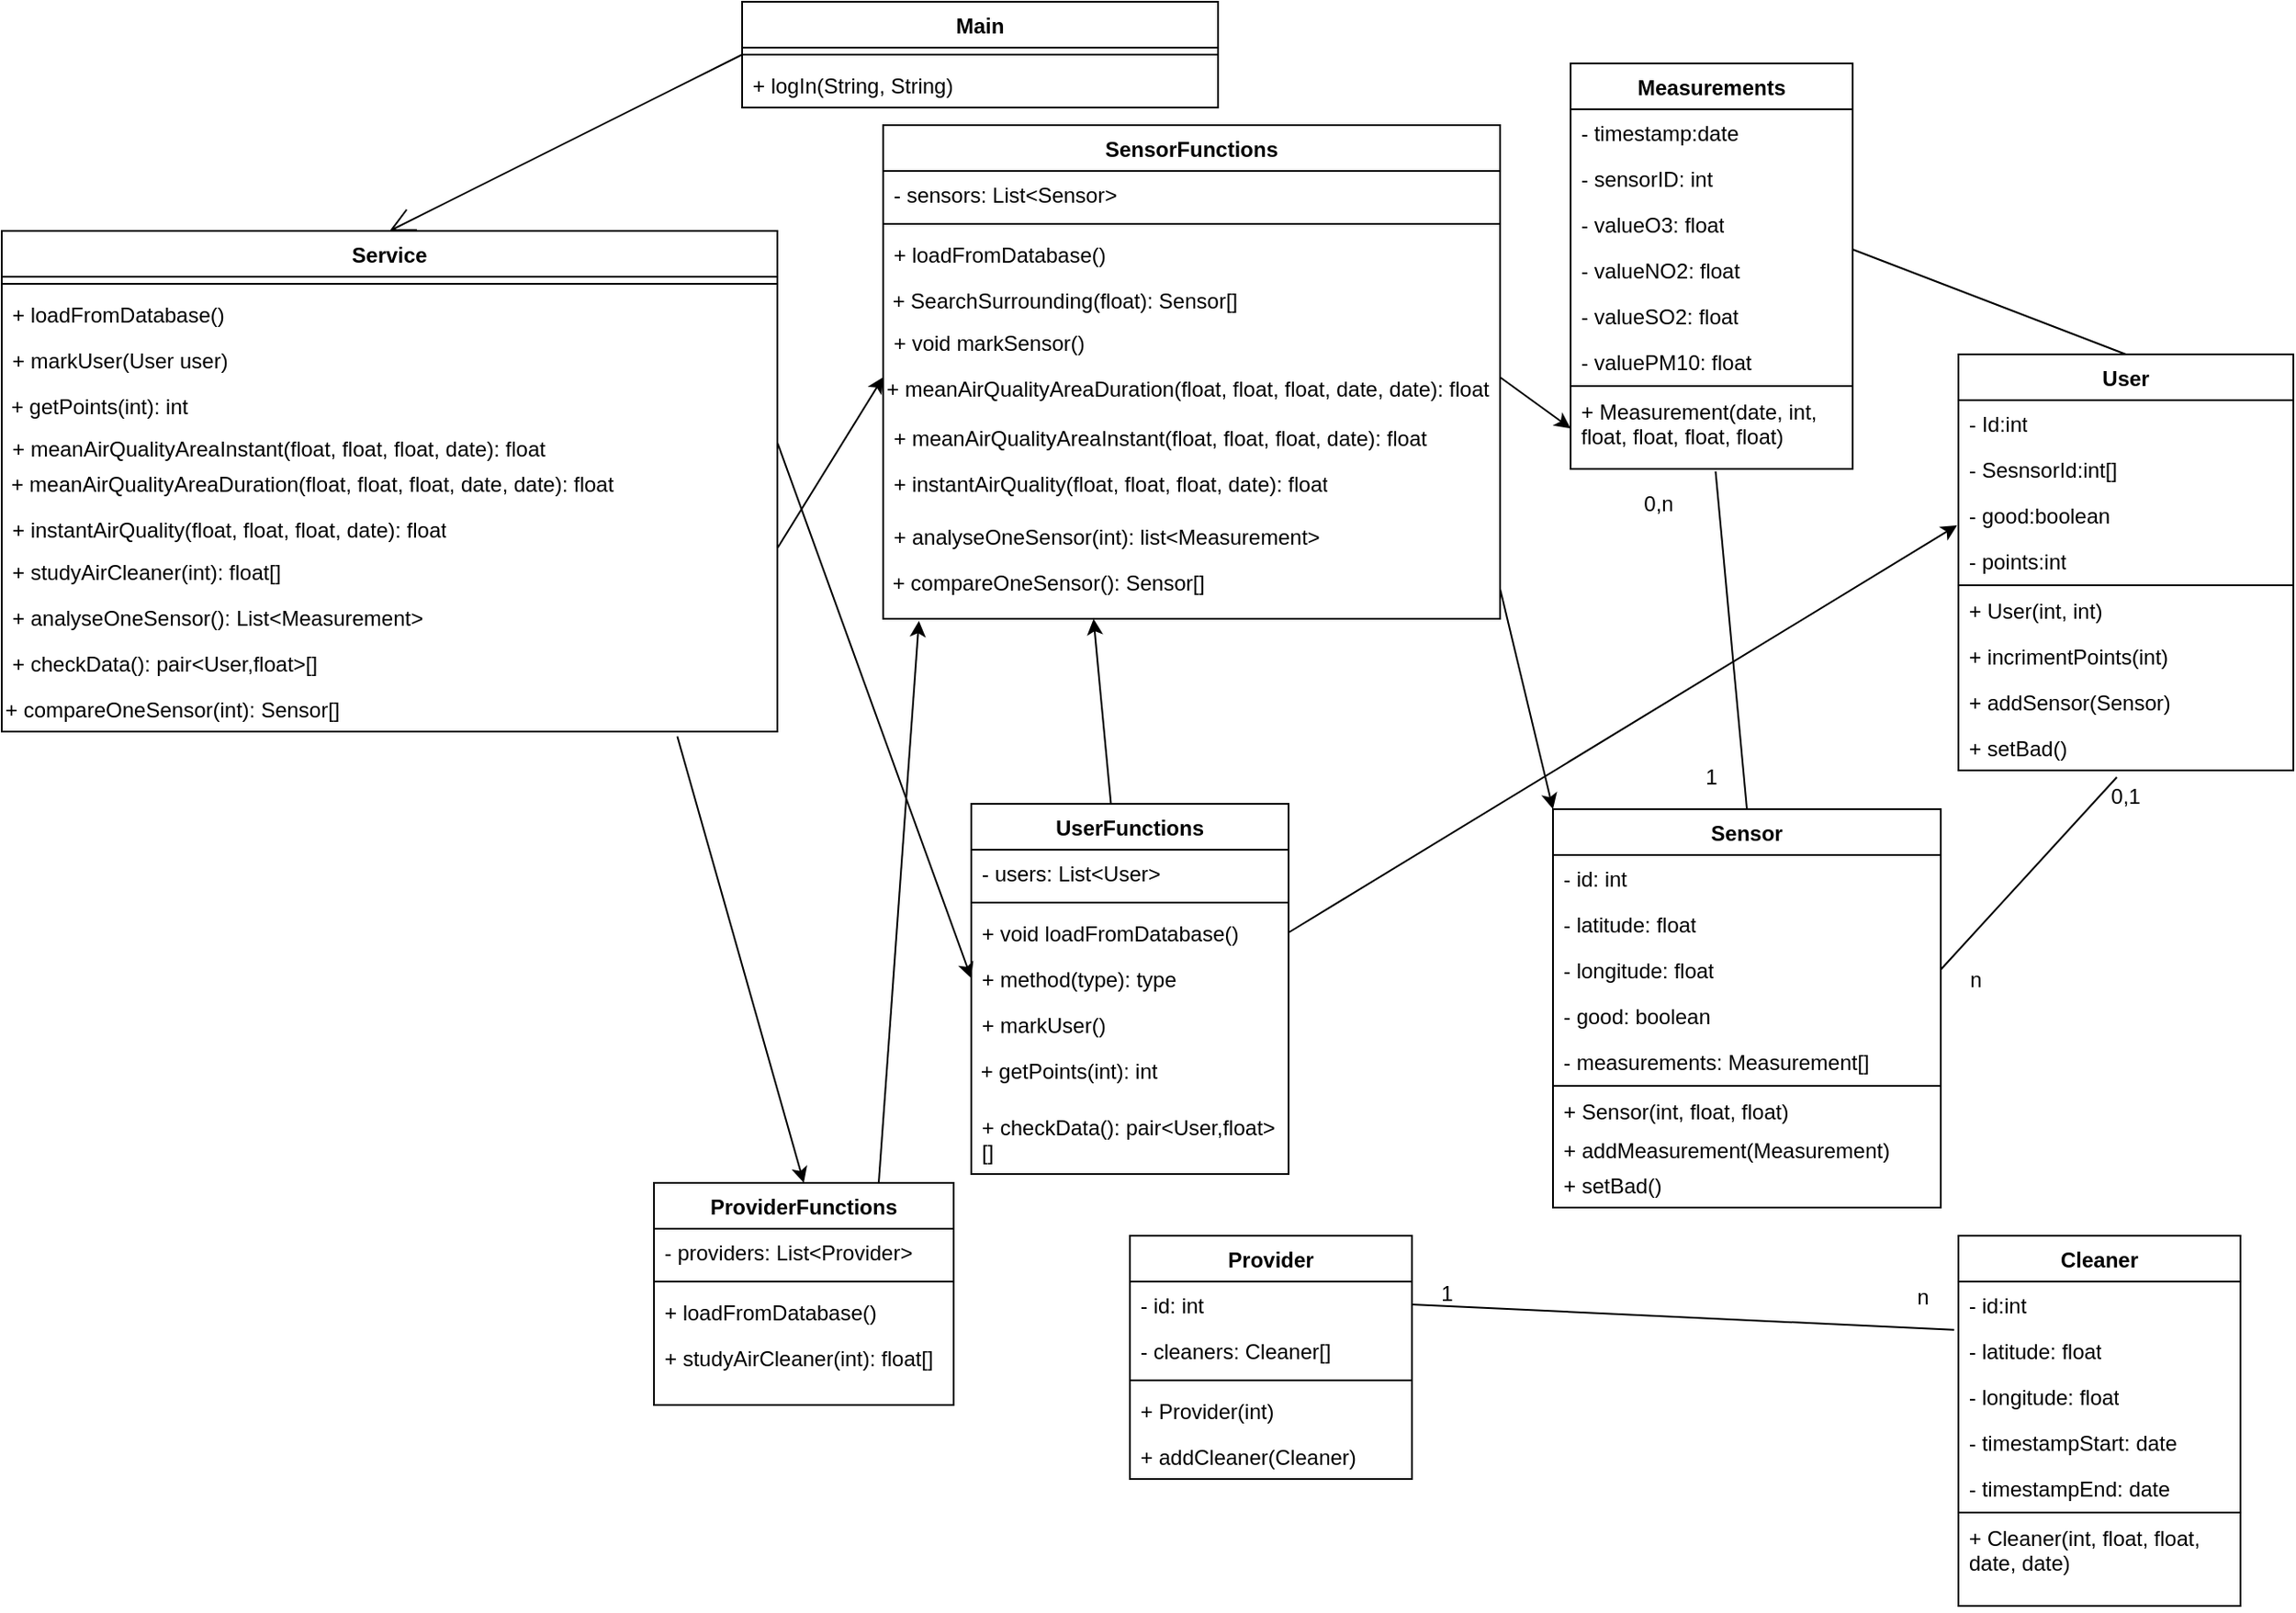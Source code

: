 <mxfile version="21.2.7" type="device">
  <diagram name="Page-1" id="fAPZaypw8L_g3WqXORPi">
    <mxGraphModel dx="2062" dy="636" grid="1" gridSize="10" guides="1" tooltips="1" connect="1" arrows="1" fold="1" page="1" pageScale="1" pageWidth="827" pageHeight="1169" math="0" shadow="0">
      <root>
        <mxCell id="0" />
        <mxCell id="1" parent="0" />
        <mxCell id="LsRqczpOVmUBsD9hHsLJ-1" value="Main" style="swimlane;fontStyle=1;align=center;verticalAlign=top;childLayout=stackLayout;horizontal=1;startSize=26;horizontalStack=0;resizeParent=1;resizeParentMax=0;resizeLast=0;collapsible=1;marginBottom=0;whiteSpace=wrap;html=1;" parent="1" vertex="1">
          <mxGeometry x="80" y="30" width="270" height="60" as="geometry" />
        </mxCell>
        <mxCell id="LsRqczpOVmUBsD9hHsLJ-3" value="" style="line;strokeWidth=1;fillColor=none;align=left;verticalAlign=middle;spacingTop=-1;spacingLeft=3;spacingRight=3;rotatable=0;labelPosition=right;points=[];portConstraint=eastwest;strokeColor=inherit;" parent="LsRqczpOVmUBsD9hHsLJ-1" vertex="1">
          <mxGeometry y="26" width="270" height="8" as="geometry" />
        </mxCell>
        <mxCell id="LsRqczpOVmUBsD9hHsLJ-67" value="+ logIn(String, String)" style="text;strokeColor=none;fillColor=none;align=left;verticalAlign=top;spacingLeft=4;spacingRight=4;overflow=hidden;rotatable=0;points=[[0,0.5],[1,0.5]];portConstraint=eastwest;whiteSpace=wrap;html=1;" parent="LsRqczpOVmUBsD9hHsLJ-1" vertex="1">
          <mxGeometry y="34" width="270" height="26" as="geometry" />
        </mxCell>
        <mxCell id="LsRqczpOVmUBsD9hHsLJ-5" value="Service" style="swimlane;fontStyle=1;align=center;verticalAlign=top;childLayout=stackLayout;horizontal=1;startSize=26;horizontalStack=0;resizeParent=1;resizeParentMax=0;resizeLast=0;collapsible=1;marginBottom=0;whiteSpace=wrap;html=1;" parent="1" vertex="1">
          <mxGeometry x="-340" y="160" width="440" height="284" as="geometry">
            <mxRectangle x="-110" y="160" width="80" height="30" as="alternateBounds" />
          </mxGeometry>
        </mxCell>
        <mxCell id="LsRqczpOVmUBsD9hHsLJ-7" value="" style="line;strokeWidth=1;fillColor=none;align=left;verticalAlign=middle;spacingTop=-1;spacingLeft=3;spacingRight=3;rotatable=0;labelPosition=right;points=[];portConstraint=eastwest;strokeColor=inherit;" parent="LsRqczpOVmUBsD9hHsLJ-5" vertex="1">
          <mxGeometry y="26" width="440" height="8" as="geometry" />
        </mxCell>
        <mxCell id="LsRqczpOVmUBsD9hHsLJ-55" value="&lt;div&gt;+ loadFromDatabase()&lt;/div&gt;&lt;div&gt;&lt;br&gt;&lt;/div&gt;" style="text;strokeColor=none;fillColor=none;align=left;verticalAlign=top;spacingLeft=4;spacingRight=4;overflow=hidden;rotatable=0;points=[[0,0.5],[1,0.5]];portConstraint=eastwest;whiteSpace=wrap;html=1;" parent="LsRqczpOVmUBsD9hHsLJ-5" vertex="1">
          <mxGeometry y="34" width="440" height="26" as="geometry" />
        </mxCell>
        <mxCell id="LsRqczpOVmUBsD9hHsLJ-8" value="&lt;div&gt;+ markUser(User user)&lt;/div&gt;&lt;div&gt;&lt;br&gt;&lt;/div&gt;" style="text;strokeColor=none;fillColor=none;align=left;verticalAlign=top;spacingLeft=4;spacingRight=4;overflow=hidden;rotatable=0;points=[[0,0.5],[1,0.5]];portConstraint=eastwest;whiteSpace=wrap;html=1;" parent="LsRqczpOVmUBsD9hHsLJ-5" vertex="1">
          <mxGeometry y="60" width="440" height="26" as="geometry" />
        </mxCell>
        <mxCell id="LsRqczpOVmUBsD9hHsLJ-69" value="&amp;nbsp;+ getPoints(int): int" style="text;whiteSpace=wrap;html=1;" parent="LsRqczpOVmUBsD9hHsLJ-5" vertex="1">
          <mxGeometry y="86" width="440" height="24" as="geometry" />
        </mxCell>
        <mxCell id="LsRqczpOVmUBsD9hHsLJ-81" value="+ meanAirQualityAreaInstant(float, float, float, date): float" style="text;strokeColor=none;fillColor=none;align=left;verticalAlign=top;spacingLeft=4;spacingRight=4;overflow=hidden;rotatable=0;points=[[0,0.5],[1,0.5]];portConstraint=eastwest;whiteSpace=wrap;html=1;" parent="LsRqczpOVmUBsD9hHsLJ-5" vertex="1">
          <mxGeometry y="110" width="440" height="20" as="geometry" />
        </mxCell>
        <mxCell id="LsRqczpOVmUBsD9hHsLJ-82" value="&amp;nbsp;+ meanAirQualityAreaDuration(float, float, float, date, date): float&amp;nbsp;" style="text;whiteSpace=wrap;html=1;" parent="LsRqczpOVmUBsD9hHsLJ-5" vertex="1">
          <mxGeometry y="130" width="440" height="26" as="geometry" />
        </mxCell>
        <mxCell id="LsRqczpOVmUBsD9hHsLJ-84" value="+ instantAirQuality(float, float, float, date): float" style="text;strokeColor=none;fillColor=none;align=left;verticalAlign=top;spacingLeft=4;spacingRight=4;overflow=hidden;rotatable=0;points=[[0,0.5],[1,0.5]];portConstraint=eastwest;whiteSpace=wrap;html=1;" parent="LsRqczpOVmUBsD9hHsLJ-5" vertex="1">
          <mxGeometry y="156" width="440" height="24" as="geometry" />
        </mxCell>
        <mxCell id="LsRqczpOVmUBsD9hHsLJ-66" value="+ studyAirCleaner(int): float[]" style="text;strokeColor=none;fillColor=none;align=left;verticalAlign=top;spacingLeft=4;spacingRight=4;overflow=hidden;rotatable=0;points=[[0,0.5],[1,0.5]];portConstraint=eastwest;whiteSpace=wrap;html=1;" parent="LsRqczpOVmUBsD9hHsLJ-5" vertex="1">
          <mxGeometry y="180" width="440" height="26" as="geometry" />
        </mxCell>
        <mxCell id="LsRqczpOVmUBsD9hHsLJ-85" value="+ analyseOneSensor(): List&amp;lt;Measurement&amp;gt;" style="text;strokeColor=none;fillColor=none;align=left;verticalAlign=top;spacingLeft=4;spacingRight=4;overflow=hidden;rotatable=0;points=[[0,0.5],[1,0.5]];portConstraint=eastwest;whiteSpace=wrap;html=1;" parent="LsRqczpOVmUBsD9hHsLJ-5" vertex="1">
          <mxGeometry y="206" width="440" height="26" as="geometry" />
        </mxCell>
        <mxCell id="LsRqczpOVmUBsD9hHsLJ-63" value="+ checkData(): pair&amp;lt;User,float&amp;gt;[]" style="text;strokeColor=none;fillColor=none;align=left;verticalAlign=top;spacingLeft=4;spacingRight=4;overflow=hidden;rotatable=0;points=[[0,0.5],[1,0.5]];portConstraint=eastwest;whiteSpace=wrap;html=1;" parent="LsRqczpOVmUBsD9hHsLJ-5" vertex="1">
          <mxGeometry y="232" width="440" height="26" as="geometry" />
        </mxCell>
        <mxCell id="LsRqczpOVmUBsD9hHsLJ-70" value="+ compareOneSensor(int): Sensor[]" style="text;whiteSpace=wrap;html=1;" parent="LsRqczpOVmUBsD9hHsLJ-5" vertex="1">
          <mxGeometry y="258" width="440" height="26" as="geometry" />
        </mxCell>
        <mxCell id="LsRqczpOVmUBsD9hHsLJ-13" value="Measurements" style="swimlane;fontStyle=1;align=center;verticalAlign=top;childLayout=stackLayout;horizontal=1;startSize=26;horizontalStack=0;resizeParent=1;resizeParentMax=0;resizeLast=0;collapsible=1;marginBottom=0;whiteSpace=wrap;html=1;" parent="1" vertex="1">
          <mxGeometry x="550" y="65" width="160" height="230" as="geometry" />
        </mxCell>
        <mxCell id="LsRqczpOVmUBsD9hHsLJ-14" value="&lt;div&gt;- timestamp:date&lt;/div&gt;" style="text;strokeColor=none;fillColor=none;align=left;verticalAlign=top;spacingLeft=4;spacingRight=4;overflow=hidden;rotatable=0;points=[[0,0.5],[1,0.5]];portConstraint=eastwest;whiteSpace=wrap;html=1;" parent="LsRqczpOVmUBsD9hHsLJ-13" vertex="1">
          <mxGeometry y="26" width="160" height="26" as="geometry" />
        </mxCell>
        <mxCell id="LsRqczpOVmUBsD9hHsLJ-17" value="&lt;div&gt;- sensorID: int&lt;/div&gt;" style="text;strokeColor=none;fillColor=none;align=left;verticalAlign=top;spacingLeft=4;spacingRight=4;overflow=hidden;rotatable=0;points=[[0,0.5],[1,0.5]];portConstraint=eastwest;whiteSpace=wrap;html=1;" parent="LsRqczpOVmUBsD9hHsLJ-13" vertex="1">
          <mxGeometry y="52" width="160" height="26" as="geometry" />
        </mxCell>
        <mxCell id="LsRqczpOVmUBsD9hHsLJ-27" value="&lt;div&gt;- valueO3: float&lt;/div&gt;" style="text;strokeColor=none;fillColor=none;align=left;verticalAlign=top;spacingLeft=4;spacingRight=4;overflow=hidden;rotatable=0;points=[[0,0.5],[1,0.5]];portConstraint=eastwest;whiteSpace=wrap;html=1;" parent="LsRqczpOVmUBsD9hHsLJ-13" vertex="1">
          <mxGeometry y="78" width="160" height="26" as="geometry" />
        </mxCell>
        <mxCell id="LsRqczpOVmUBsD9hHsLJ-29" value="&lt;div&gt;- valueNO2: float&lt;/div&gt;" style="text;strokeColor=none;fillColor=none;align=left;verticalAlign=top;spacingLeft=4;spacingRight=4;overflow=hidden;rotatable=0;points=[[0,0.5],[1,0.5]];portConstraint=eastwest;whiteSpace=wrap;html=1;" parent="LsRqczpOVmUBsD9hHsLJ-13" vertex="1">
          <mxGeometry y="104" width="160" height="26" as="geometry" />
        </mxCell>
        <mxCell id="LsRqczpOVmUBsD9hHsLJ-30" value="&lt;div&gt;- valueSO2: float&lt;/div&gt;" style="text;strokeColor=none;fillColor=none;align=left;verticalAlign=top;spacingLeft=4;spacingRight=4;overflow=hidden;rotatable=0;points=[[0,0.5],[1,0.5]];portConstraint=eastwest;whiteSpace=wrap;html=1;" parent="LsRqczpOVmUBsD9hHsLJ-13" vertex="1">
          <mxGeometry y="130" width="160" height="26" as="geometry" />
        </mxCell>
        <mxCell id="LsRqczpOVmUBsD9hHsLJ-32" value="&lt;div&gt;- valuePM10: float&lt;/div&gt;" style="text;strokeColor=none;fillColor=none;align=left;verticalAlign=top;spacingLeft=4;spacingRight=4;overflow=hidden;rotatable=0;points=[[0,0.5],[1,0.5]];portConstraint=eastwest;whiteSpace=wrap;html=1;" parent="LsRqczpOVmUBsD9hHsLJ-13" vertex="1">
          <mxGeometry y="156" width="160" height="26" as="geometry" />
        </mxCell>
        <mxCell id="LsRqczpOVmUBsD9hHsLJ-15" value="" style="line;strokeWidth=1;fillColor=none;align=left;verticalAlign=middle;spacingTop=-1;spacingLeft=3;spacingRight=3;rotatable=0;labelPosition=right;points=[];portConstraint=eastwest;strokeColor=inherit;" parent="LsRqczpOVmUBsD9hHsLJ-13" vertex="1">
          <mxGeometry y="182" width="160" height="2" as="geometry" />
        </mxCell>
        <mxCell id="LsRqczpOVmUBsD9hHsLJ-18" value="+ Measurement(date, int, float, float, float, float)" style="text;strokeColor=none;fillColor=none;align=left;verticalAlign=top;spacingLeft=4;spacingRight=4;overflow=hidden;rotatable=0;points=[[0,0.5],[1,0.5]];portConstraint=eastwest;whiteSpace=wrap;html=1;" parent="LsRqczpOVmUBsD9hHsLJ-13" vertex="1">
          <mxGeometry y="184" width="160" height="46" as="geometry" />
        </mxCell>
        <mxCell id="LsRqczpOVmUBsD9hHsLJ-21" value="Sensor" style="swimlane;fontStyle=1;align=center;verticalAlign=top;childLayout=stackLayout;horizontal=1;startSize=26;horizontalStack=0;resizeParent=1;resizeParentMax=0;resizeLast=0;collapsible=1;marginBottom=0;whiteSpace=wrap;html=1;" parent="1" vertex="1">
          <mxGeometry x="540" y="488" width="220" height="226" as="geometry" />
        </mxCell>
        <mxCell id="LsRqczpOVmUBsD9hHsLJ-22" value="&lt;div&gt;- id: int&lt;/div&gt;" style="text;strokeColor=none;fillColor=none;align=left;verticalAlign=top;spacingLeft=4;spacingRight=4;overflow=hidden;rotatable=0;points=[[0,0.5],[1,0.5]];portConstraint=eastwest;whiteSpace=wrap;html=1;" parent="LsRqczpOVmUBsD9hHsLJ-21" vertex="1">
          <mxGeometry y="26" width="220" height="26" as="geometry" />
        </mxCell>
        <mxCell id="LsRqczpOVmUBsD9hHsLJ-23" value="&lt;div&gt;- latitude: float&lt;/div&gt;" style="text;strokeColor=none;fillColor=none;align=left;verticalAlign=top;spacingLeft=4;spacingRight=4;overflow=hidden;rotatable=0;points=[[0,0.5],[1,0.5]];portConstraint=eastwest;whiteSpace=wrap;html=1;" parent="LsRqczpOVmUBsD9hHsLJ-21" vertex="1">
          <mxGeometry y="52" width="220" height="26" as="geometry" />
        </mxCell>
        <mxCell id="LsRqczpOVmUBsD9hHsLJ-24" value="&lt;div&gt;- longitude: float&lt;/div&gt;" style="text;strokeColor=none;fillColor=none;align=left;verticalAlign=top;spacingLeft=4;spacingRight=4;overflow=hidden;rotatable=0;points=[[0,0.5],[1,0.5]];portConstraint=eastwest;whiteSpace=wrap;html=1;" parent="LsRqczpOVmUBsD9hHsLJ-21" vertex="1">
          <mxGeometry y="78" width="220" height="26" as="geometry" />
        </mxCell>
        <mxCell id="LsRqczpOVmUBsD9hHsLJ-59" value="- good: boolean" style="text;strokeColor=none;fillColor=none;align=left;verticalAlign=top;spacingLeft=4;spacingRight=4;overflow=hidden;rotatable=0;points=[[0,0.5],[1,0.5]];portConstraint=eastwest;whiteSpace=wrap;html=1;" parent="LsRqczpOVmUBsD9hHsLJ-21" vertex="1">
          <mxGeometry y="104" width="220" height="26" as="geometry" />
        </mxCell>
        <mxCell id="LsRqczpOVmUBsD9hHsLJ-108" value="&lt;div&gt;- measurements: Measurement[]&lt;br&gt;&lt;/div&gt;" style="text;strokeColor=none;fillColor=none;align=left;verticalAlign=top;spacingLeft=4;spacingRight=4;overflow=hidden;rotatable=0;points=[[0,0.5],[1,0.5]];portConstraint=eastwest;whiteSpace=wrap;html=1;" parent="LsRqczpOVmUBsD9hHsLJ-21" vertex="1">
          <mxGeometry y="130" width="220" height="26" as="geometry" />
        </mxCell>
        <mxCell id="LsRqczpOVmUBsD9hHsLJ-25" value="" style="line;strokeWidth=1;fillColor=none;align=left;verticalAlign=middle;spacingTop=-1;spacingLeft=3;spacingRight=3;rotatable=0;labelPosition=right;points=[];portConstraint=eastwest;strokeColor=inherit;" parent="LsRqczpOVmUBsD9hHsLJ-21" vertex="1">
          <mxGeometry y="156" width="220" height="2" as="geometry" />
        </mxCell>
        <mxCell id="LsRqczpOVmUBsD9hHsLJ-80" value="+ Sensor(int, float, float)" style="text;strokeColor=none;fillColor=none;align=left;verticalAlign=top;spacingLeft=4;spacingRight=4;overflow=hidden;rotatable=0;points=[[0,0.5],[1,0.5]];portConstraint=eastwest;whiteSpace=wrap;html=1;" parent="LsRqczpOVmUBsD9hHsLJ-21" vertex="1">
          <mxGeometry y="158" width="220" height="22" as="geometry" />
        </mxCell>
        <mxCell id="l_3ByBFCw-EJSropsq6U-11" value="+ addMeasurement(Measurement)" style="text;strokeColor=none;fillColor=none;align=left;verticalAlign=top;spacingLeft=4;spacingRight=4;overflow=hidden;rotatable=0;points=[[0,0.5],[1,0.5]];portConstraint=eastwest;whiteSpace=wrap;html=1;" vertex="1" parent="LsRqczpOVmUBsD9hHsLJ-21">
          <mxGeometry y="180" width="220" height="20" as="geometry" />
        </mxCell>
        <mxCell id="l_3ByBFCw-EJSropsq6U-9" value="+ setBad()" style="text;strokeColor=none;fillColor=none;align=left;verticalAlign=top;spacingLeft=4;spacingRight=4;overflow=hidden;rotatable=0;points=[[0,0.5],[1,0.5]];portConstraint=eastwest;whiteSpace=wrap;html=1;" vertex="1" parent="LsRqczpOVmUBsD9hHsLJ-21">
          <mxGeometry y="200" width="220" height="26" as="geometry" />
        </mxCell>
        <mxCell id="LsRqczpOVmUBsD9hHsLJ-39" value="User" style="swimlane;fontStyle=1;align=center;verticalAlign=top;childLayout=stackLayout;horizontal=1;startSize=26;horizontalStack=0;resizeParent=1;resizeParentMax=0;resizeLast=0;collapsible=1;marginBottom=0;whiteSpace=wrap;html=1;" parent="1" vertex="1">
          <mxGeometry x="770" y="230" width="190" height="236" as="geometry" />
        </mxCell>
        <mxCell id="LsRqczpOVmUBsD9hHsLJ-40" value="&lt;div&gt;- Id:int&lt;/div&gt;" style="text;strokeColor=none;fillColor=none;align=left;verticalAlign=top;spacingLeft=4;spacingRight=4;overflow=hidden;rotatable=0;points=[[0,0.5],[1,0.5]];portConstraint=eastwest;whiteSpace=wrap;html=1;" parent="LsRqczpOVmUBsD9hHsLJ-39" vertex="1">
          <mxGeometry y="26" width="190" height="26" as="geometry" />
        </mxCell>
        <mxCell id="LsRqczpOVmUBsD9hHsLJ-41" value="- SesnsorId:int[]" style="text;strokeColor=none;fillColor=none;align=left;verticalAlign=top;spacingLeft=4;spacingRight=4;overflow=hidden;rotatable=0;points=[[0,0.5],[1,0.5]];portConstraint=eastwest;whiteSpace=wrap;html=1;" parent="LsRqczpOVmUBsD9hHsLJ-39" vertex="1">
          <mxGeometry y="52" width="190" height="26" as="geometry" />
        </mxCell>
        <mxCell id="LsRqczpOVmUBsD9hHsLJ-58" value="- good:boolean" style="text;strokeColor=none;fillColor=none;align=left;verticalAlign=top;spacingLeft=4;spacingRight=4;overflow=hidden;rotatable=0;points=[[0,0.5],[1,0.5]];portConstraint=eastwest;whiteSpace=wrap;html=1;" parent="LsRqczpOVmUBsD9hHsLJ-39" vertex="1">
          <mxGeometry y="78" width="190" height="26" as="geometry" />
        </mxCell>
        <mxCell id="LsRqczpOVmUBsD9hHsLJ-71" value="- points:int" style="text;strokeColor=none;fillColor=none;align=left;verticalAlign=top;spacingLeft=4;spacingRight=4;overflow=hidden;rotatable=0;points=[[0,0.5],[1,0.5]];portConstraint=eastwest;whiteSpace=wrap;html=1;" parent="LsRqczpOVmUBsD9hHsLJ-39" vertex="1">
          <mxGeometry y="104" width="190" height="26" as="geometry" />
        </mxCell>
        <mxCell id="LsRqczpOVmUBsD9hHsLJ-43" value="" style="line;strokeWidth=1;fillColor=none;align=left;verticalAlign=middle;spacingTop=-1;spacingLeft=3;spacingRight=3;rotatable=0;labelPosition=right;points=[];portConstraint=eastwest;strokeColor=inherit;" parent="LsRqczpOVmUBsD9hHsLJ-39" vertex="1">
          <mxGeometry y="130" width="190" height="2" as="geometry" />
        </mxCell>
        <mxCell id="l_3ByBFCw-EJSropsq6U-5" value="+ User(int, int)" style="text;strokeColor=none;fillColor=none;align=left;verticalAlign=top;spacingLeft=4;spacingRight=4;overflow=hidden;rotatable=0;points=[[0,0.5],[1,0.5]];portConstraint=eastwest;whiteSpace=wrap;html=1;" vertex="1" parent="LsRqczpOVmUBsD9hHsLJ-39">
          <mxGeometry y="132" width="190" height="26" as="geometry" />
        </mxCell>
        <mxCell id="l_3ByBFCw-EJSropsq6U-10" value="+ incrimentPoints(int)" style="text;strokeColor=none;fillColor=none;align=left;verticalAlign=top;spacingLeft=4;spacingRight=4;overflow=hidden;rotatable=0;points=[[0,0.5],[1,0.5]];portConstraint=eastwest;whiteSpace=wrap;html=1;" vertex="1" parent="LsRqczpOVmUBsD9hHsLJ-39">
          <mxGeometry y="158" width="190" height="26" as="geometry" />
        </mxCell>
        <mxCell id="LsRqczpOVmUBsD9hHsLJ-44" value="+ addSensor(Sensor)" style="text;strokeColor=none;fillColor=none;align=left;verticalAlign=top;spacingLeft=4;spacingRight=4;overflow=hidden;rotatable=0;points=[[0,0.5],[1,0.5]];portConstraint=eastwest;whiteSpace=wrap;html=1;" parent="LsRqczpOVmUBsD9hHsLJ-39" vertex="1">
          <mxGeometry y="184" width="190" height="26" as="geometry" />
        </mxCell>
        <mxCell id="LsRqczpOVmUBsD9hHsLJ-79" value="+ setBad()" style="text;strokeColor=none;fillColor=none;align=left;verticalAlign=top;spacingLeft=4;spacingRight=4;overflow=hidden;rotatable=0;points=[[0,0.5],[1,0.5]];portConstraint=eastwest;whiteSpace=wrap;html=1;" parent="LsRqczpOVmUBsD9hHsLJ-39" vertex="1">
          <mxGeometry y="210" width="190" height="26" as="geometry" />
        </mxCell>
        <mxCell id="LsRqczpOVmUBsD9hHsLJ-45" value="Cleaner" style="swimlane;fontStyle=1;align=center;verticalAlign=top;childLayout=stackLayout;horizontal=1;startSize=26;horizontalStack=0;resizeParent=1;resizeParentMax=0;resizeLast=0;collapsible=1;marginBottom=0;whiteSpace=wrap;html=1;" parent="1" vertex="1">
          <mxGeometry x="770" y="730" width="160" height="210" as="geometry" />
        </mxCell>
        <mxCell id="LsRqczpOVmUBsD9hHsLJ-46" value="&lt;div&gt;- id:int&lt;/div&gt;" style="text;strokeColor=none;fillColor=none;align=left;verticalAlign=top;spacingLeft=4;spacingRight=4;overflow=hidden;rotatable=0;points=[[0,0.5],[1,0.5]];portConstraint=eastwest;whiteSpace=wrap;html=1;" parent="LsRqczpOVmUBsD9hHsLJ-45" vertex="1">
          <mxGeometry y="26" width="160" height="26" as="geometry" />
        </mxCell>
        <mxCell id="LsRqczpOVmUBsD9hHsLJ-47" value="&lt;div&gt;- latitude: float&lt;/div&gt;" style="text;strokeColor=none;fillColor=none;align=left;verticalAlign=top;spacingLeft=4;spacingRight=4;overflow=hidden;rotatable=0;points=[[0,0.5],[1,0.5]];portConstraint=eastwest;whiteSpace=wrap;html=1;" parent="LsRqczpOVmUBsD9hHsLJ-45" vertex="1">
          <mxGeometry y="52" width="160" height="26" as="geometry" />
        </mxCell>
        <mxCell id="LsRqczpOVmUBsD9hHsLJ-48" value="&lt;div&gt;- longitude: float&lt;/div&gt;" style="text;strokeColor=none;fillColor=none;align=left;verticalAlign=top;spacingLeft=4;spacingRight=4;overflow=hidden;rotatable=0;points=[[0,0.5],[1,0.5]];portConstraint=eastwest;whiteSpace=wrap;html=1;" parent="LsRqczpOVmUBsD9hHsLJ-45" vertex="1">
          <mxGeometry y="78" width="160" height="26" as="geometry" />
        </mxCell>
        <mxCell id="LsRqczpOVmUBsD9hHsLJ-51" value="&lt;div&gt;- timestampStart: date&lt;br&gt;&lt;/div&gt;" style="text;strokeColor=none;fillColor=none;align=left;verticalAlign=top;spacingLeft=4;spacingRight=4;overflow=hidden;rotatable=0;points=[[0,0.5],[1,0.5]];portConstraint=eastwest;whiteSpace=wrap;html=1;" parent="LsRqczpOVmUBsD9hHsLJ-45" vertex="1">
          <mxGeometry y="104" width="160" height="26" as="geometry" />
        </mxCell>
        <mxCell id="LsRqczpOVmUBsD9hHsLJ-52" value="&lt;div&gt;- timestampEnd: date&lt;/div&gt;" style="text;strokeColor=none;fillColor=none;align=left;verticalAlign=top;spacingLeft=4;spacingRight=4;overflow=hidden;rotatable=0;points=[[0,0.5],[1,0.5]];portConstraint=eastwest;whiteSpace=wrap;html=1;" parent="LsRqczpOVmUBsD9hHsLJ-45" vertex="1">
          <mxGeometry y="130" width="160" height="26" as="geometry" />
        </mxCell>
        <mxCell id="LsRqczpOVmUBsD9hHsLJ-49" value="" style="line;strokeWidth=1;fillColor=none;align=left;verticalAlign=middle;spacingTop=-1;spacingLeft=3;spacingRight=3;rotatable=0;labelPosition=right;points=[];portConstraint=eastwest;strokeColor=inherit;" parent="LsRqczpOVmUBsD9hHsLJ-45" vertex="1">
          <mxGeometry y="156" width="160" height="2" as="geometry" />
        </mxCell>
        <mxCell id="LsRqczpOVmUBsD9hHsLJ-50" value="+ Cleaner(int, float, float, date, date)" style="text;strokeColor=none;fillColor=none;align=left;verticalAlign=top;spacingLeft=4;spacingRight=4;overflow=hidden;rotatable=0;points=[[0,0.5],[1,0.5]];portConstraint=eastwest;whiteSpace=wrap;html=1;" parent="LsRqczpOVmUBsD9hHsLJ-45" vertex="1">
          <mxGeometry y="158" width="160" height="52" as="geometry" />
        </mxCell>
        <mxCell id="LsRqczpOVmUBsD9hHsLJ-87" value="" style="endArrow=open;endFill=1;endSize=12;html=1;rounded=0;exitX=0;exitY=0.5;exitDx=0;exitDy=0;entryX=0.5;entryY=0;entryDx=0;entryDy=0;" parent="1" source="LsRqczpOVmUBsD9hHsLJ-1" target="LsRqczpOVmUBsD9hHsLJ-5" edge="1">
          <mxGeometry width="160" relative="1" as="geometry">
            <mxPoint x="210" y="230" as="sourcePoint" />
            <mxPoint x="370" y="230" as="targetPoint" />
          </mxGeometry>
        </mxCell>
        <mxCell id="LsRqczpOVmUBsD9hHsLJ-99" value="ProviderFunctions" style="swimlane;fontStyle=1;align=center;verticalAlign=top;childLayout=stackLayout;horizontal=1;startSize=26;horizontalStack=0;resizeParent=1;resizeParentMax=0;resizeLast=0;collapsible=1;marginBottom=0;whiteSpace=wrap;html=1;" parent="1" vertex="1">
          <mxGeometry x="30" y="700" width="170" height="126" as="geometry" />
        </mxCell>
        <mxCell id="LsRqczpOVmUBsD9hHsLJ-103" value="- providers: List&amp;lt;Provider&amp;gt;" style="text;strokeColor=none;fillColor=none;align=left;verticalAlign=top;spacingLeft=4;spacingRight=4;overflow=hidden;rotatable=0;points=[[0,0.5],[1,0.5]];portConstraint=eastwest;whiteSpace=wrap;html=1;" parent="LsRqczpOVmUBsD9hHsLJ-99" vertex="1">
          <mxGeometry y="26" width="170" height="26" as="geometry" />
        </mxCell>
        <mxCell id="LsRqczpOVmUBsD9hHsLJ-101" value="" style="line;strokeWidth=1;fillColor=none;align=left;verticalAlign=middle;spacingTop=-1;spacingLeft=3;spacingRight=3;rotatable=0;labelPosition=right;points=[];portConstraint=eastwest;strokeColor=inherit;" parent="LsRqczpOVmUBsD9hHsLJ-99" vertex="1">
          <mxGeometry y="52" width="170" height="8" as="geometry" />
        </mxCell>
        <mxCell id="BAfHyfRvFIGASAnH4QNc-21" value="&lt;div&gt;+ loadFromDatabase()&lt;/div&gt;" style="text;strokeColor=none;fillColor=none;align=left;verticalAlign=top;spacingLeft=4;spacingRight=4;overflow=hidden;rotatable=0;points=[[0,0.5],[1,0.5]];portConstraint=eastwest;whiteSpace=wrap;html=1;" parent="LsRqczpOVmUBsD9hHsLJ-99" vertex="1">
          <mxGeometry y="60" width="170" height="26" as="geometry" />
        </mxCell>
        <mxCell id="LsRqczpOVmUBsD9hHsLJ-139" value="+ studyAirCleaner(int): float[]" style="text;strokeColor=none;fillColor=none;align=left;verticalAlign=top;spacingLeft=4;spacingRight=4;overflow=hidden;rotatable=0;points=[[0,0.5],[1,0.5]];portConstraint=eastwest;whiteSpace=wrap;html=1;" parent="LsRqczpOVmUBsD9hHsLJ-99" vertex="1">
          <mxGeometry y="86" width="170" height="40" as="geometry" />
        </mxCell>
        <mxCell id="LsRqczpOVmUBsD9hHsLJ-104" value="SensorFunctions" style="swimlane;fontStyle=1;align=center;verticalAlign=top;childLayout=stackLayout;horizontal=1;startSize=26;horizontalStack=0;resizeParent=1;resizeParentMax=0;resizeLast=0;collapsible=1;marginBottom=0;whiteSpace=wrap;html=1;" parent="1" vertex="1">
          <mxGeometry x="160" y="100" width="350" height="280" as="geometry" />
        </mxCell>
        <mxCell id="LsRqczpOVmUBsD9hHsLJ-105" value="- sensors: List&amp;lt;Sensor&amp;gt;" style="text;strokeColor=none;fillColor=none;align=left;verticalAlign=top;spacingLeft=4;spacingRight=4;overflow=hidden;rotatable=0;points=[[0,0.5],[1,0.5]];portConstraint=eastwest;whiteSpace=wrap;html=1;" parent="LsRqczpOVmUBsD9hHsLJ-104" vertex="1">
          <mxGeometry y="26" width="350" height="26" as="geometry" />
        </mxCell>
        <mxCell id="LsRqczpOVmUBsD9hHsLJ-106" value="" style="line;strokeWidth=1;fillColor=none;align=left;verticalAlign=middle;spacingTop=-1;spacingLeft=3;spacingRight=3;rotatable=0;labelPosition=right;points=[];portConstraint=eastwest;strokeColor=inherit;" parent="LsRqczpOVmUBsD9hHsLJ-104" vertex="1">
          <mxGeometry y="52" width="350" height="8" as="geometry" />
        </mxCell>
        <mxCell id="LsRqczpOVmUBsD9hHsLJ-113" value="&lt;div&gt;+ loadFromDatabase()&lt;/div&gt;" style="text;strokeColor=none;fillColor=none;align=left;verticalAlign=top;spacingLeft=4;spacingRight=4;overflow=hidden;rotatable=0;points=[[0,0.5],[1,0.5]];portConstraint=eastwest;whiteSpace=wrap;html=1;" parent="LsRqczpOVmUBsD9hHsLJ-104" vertex="1">
          <mxGeometry y="60" width="350" height="26" as="geometry" />
        </mxCell>
        <mxCell id="LsRqczpOVmUBsD9hHsLJ-65" value="&amp;nbsp;+ SearchSurrounding(float): Sensor[]" style="text;whiteSpace=wrap;html=1;" parent="LsRqczpOVmUBsD9hHsLJ-104" vertex="1">
          <mxGeometry y="86" width="350" height="24" as="geometry" />
        </mxCell>
        <mxCell id="LsRqczpOVmUBsD9hHsLJ-116" value="&lt;div&gt;+ void markSensor()&lt;/div&gt;" style="text;strokeColor=none;fillColor=none;align=left;verticalAlign=top;spacingLeft=4;spacingRight=4;overflow=hidden;rotatable=0;points=[[0,0.5],[1,0.5]];portConstraint=eastwest;whiteSpace=wrap;html=1;" parent="LsRqczpOVmUBsD9hHsLJ-104" vertex="1">
          <mxGeometry y="110" width="350" height="26" as="geometry" />
        </mxCell>
        <mxCell id="LsRqczpOVmUBsD9hHsLJ-137" value="+ meanAirQualityAreaDuration(float, float, float, date, date): float" style="text;whiteSpace=wrap;html=1;" parent="LsRqczpOVmUBsD9hHsLJ-104" vertex="1">
          <mxGeometry y="136" width="350" height="28" as="geometry" />
        </mxCell>
        <mxCell id="LsRqczpOVmUBsD9hHsLJ-118" value="+ meanAirQualityAreaInstant(float, float, float, date): float" style="text;strokeColor=none;fillColor=none;align=left;verticalAlign=top;spacingLeft=4;spacingRight=4;overflow=hidden;rotatable=0;points=[[0,0.5],[1,0.5]];portConstraint=eastwest;whiteSpace=wrap;html=1;" parent="LsRqczpOVmUBsD9hHsLJ-104" vertex="1">
          <mxGeometry y="164" width="350" height="26" as="geometry" />
        </mxCell>
        <mxCell id="LsRqczpOVmUBsD9hHsLJ-138" value="+ instantAirQuality(float, float, float, date): float" style="text;strokeColor=none;fillColor=none;align=left;verticalAlign=top;spacingLeft=4;spacingRight=4;overflow=hidden;rotatable=0;points=[[0,0.5],[1,0.5]];portConstraint=eastwest;whiteSpace=wrap;html=1;" parent="LsRqczpOVmUBsD9hHsLJ-104" vertex="1">
          <mxGeometry y="190" width="350" height="30" as="geometry" />
        </mxCell>
        <mxCell id="LsRqczpOVmUBsD9hHsLJ-140" value="+ analyseOneSensor(int): list&amp;lt;Measurement&amp;gt;" style="text;strokeColor=none;fillColor=none;align=left;verticalAlign=top;spacingLeft=4;spacingRight=4;overflow=hidden;rotatable=0;points=[[0,0.5],[1,0.5]];portConstraint=eastwest;whiteSpace=wrap;html=1;" parent="LsRqczpOVmUBsD9hHsLJ-104" vertex="1">
          <mxGeometry y="220" width="350" height="26" as="geometry" />
        </mxCell>
        <mxCell id="LsRqczpOVmUBsD9hHsLJ-142" value="&amp;nbsp;+ compareOneSensor(): Sensor[]" style="text;whiteSpace=wrap;html=1;" parent="LsRqczpOVmUBsD9hHsLJ-104" vertex="1">
          <mxGeometry y="246" width="350" height="34" as="geometry" />
        </mxCell>
        <mxCell id="LsRqczpOVmUBsD9hHsLJ-109" value="UserFunctions" style="swimlane;fontStyle=1;align=center;verticalAlign=top;childLayout=stackLayout;horizontal=1;startSize=26;horizontalStack=0;resizeParent=1;resizeParentMax=0;resizeLast=0;collapsible=1;marginBottom=0;whiteSpace=wrap;html=1;" parent="1" vertex="1">
          <mxGeometry x="210" y="485" width="180" height="210" as="geometry" />
        </mxCell>
        <mxCell id="LsRqczpOVmUBsD9hHsLJ-110" value="- users: List&amp;lt;User&amp;gt;" style="text;strokeColor=none;fillColor=none;align=left;verticalAlign=top;spacingLeft=4;spacingRight=4;overflow=hidden;rotatable=0;points=[[0,0.5],[1,0.5]];portConstraint=eastwest;whiteSpace=wrap;html=1;" parent="LsRqczpOVmUBsD9hHsLJ-109" vertex="1">
          <mxGeometry y="26" width="180" height="26" as="geometry" />
        </mxCell>
        <mxCell id="LsRqczpOVmUBsD9hHsLJ-111" value="" style="line;strokeWidth=1;fillColor=none;align=left;verticalAlign=middle;spacingTop=-1;spacingLeft=3;spacingRight=3;rotatable=0;labelPosition=right;points=[];portConstraint=eastwest;strokeColor=inherit;" parent="LsRqczpOVmUBsD9hHsLJ-109" vertex="1">
          <mxGeometry y="52" width="180" height="8" as="geometry" />
        </mxCell>
        <mxCell id="LsRqczpOVmUBsD9hHsLJ-114" value="&lt;div&gt;+ void loadFromDatabase()&lt;/div&gt;" style="text;strokeColor=none;fillColor=none;align=left;verticalAlign=top;spacingLeft=4;spacingRight=4;overflow=hidden;rotatable=0;points=[[0,0.5],[1,0.5]];portConstraint=eastwest;whiteSpace=wrap;html=1;" parent="LsRqczpOVmUBsD9hHsLJ-109" vertex="1">
          <mxGeometry y="60" width="180" height="26" as="geometry" />
        </mxCell>
        <mxCell id="LsRqczpOVmUBsD9hHsLJ-112" value="+ method(type): type" style="text;strokeColor=none;fillColor=none;align=left;verticalAlign=top;spacingLeft=4;spacingRight=4;overflow=hidden;rotatable=0;points=[[0,0.5],[1,0.5]];portConstraint=eastwest;whiteSpace=wrap;html=1;" parent="LsRqczpOVmUBsD9hHsLJ-109" vertex="1">
          <mxGeometry y="86" width="180" height="26" as="geometry" />
        </mxCell>
        <mxCell id="LsRqczpOVmUBsD9hHsLJ-115" value="&lt;div&gt;+ markUser()&lt;/div&gt;&lt;div&gt;&lt;br&gt;&lt;/div&gt;" style="text;strokeColor=none;fillColor=none;align=left;verticalAlign=top;spacingLeft=4;spacingRight=4;overflow=hidden;rotatable=0;points=[[0,0.5],[1,0.5]];portConstraint=eastwest;whiteSpace=wrap;html=1;" parent="LsRqczpOVmUBsD9hHsLJ-109" vertex="1">
          <mxGeometry y="112" width="180" height="26" as="geometry" />
        </mxCell>
        <mxCell id="LsRqczpOVmUBsD9hHsLJ-117" value="&amp;nbsp;+ getPoints(int): int" style="text;whiteSpace=wrap;html=1;" parent="LsRqczpOVmUBsD9hHsLJ-109" vertex="1">
          <mxGeometry y="138" width="180" height="32" as="geometry" />
        </mxCell>
        <mxCell id="LsRqczpOVmUBsD9hHsLJ-141" value="+ checkData():&amp;nbsp;pair&amp;lt;User,float&amp;gt;[]" style="text;strokeColor=none;fillColor=none;align=left;verticalAlign=top;spacingLeft=4;spacingRight=4;overflow=hidden;rotatable=0;points=[[0,0.5],[1,0.5]];portConstraint=eastwest;whiteSpace=wrap;html=1;" parent="LsRqczpOVmUBsD9hHsLJ-109" vertex="1">
          <mxGeometry y="170" width="180" height="40" as="geometry" />
        </mxCell>
        <mxCell id="BAfHyfRvFIGASAnH4QNc-2" value="" style="endArrow=none;html=1;rounded=0;exitX=-0.015;exitY=0.052;exitDx=0;exitDy=0;entryX=1;entryY=0.5;entryDx=0;entryDy=0;exitPerimeter=0;" parent="1" source="LsRqczpOVmUBsD9hHsLJ-47" target="l_3ByBFCw-EJSropsq6U-15" edge="1">
          <mxGeometry width="50" height="50" relative="1" as="geometry">
            <mxPoint x="590" y="400" as="sourcePoint" />
            <mxPoint x="489.36" y="787.008" as="targetPoint" />
          </mxGeometry>
        </mxCell>
        <mxCell id="BAfHyfRvFIGASAnH4QNc-3" value="" style="endArrow=none;html=1;rounded=0;entryX=0.5;entryY=0;entryDx=0;entryDy=0;exitX=1.002;exitY=0.063;exitDx=0;exitDy=0;exitPerimeter=0;" parent="1" source="LsRqczpOVmUBsD9hHsLJ-29" target="LsRqczpOVmUBsD9hHsLJ-39" edge="1">
          <mxGeometry width="50" height="50" relative="1" as="geometry">
            <mxPoint x="590" y="400" as="sourcePoint" />
            <mxPoint x="640" y="350" as="targetPoint" />
          </mxGeometry>
        </mxCell>
        <mxCell id="BAfHyfRvFIGASAnH4QNc-4" value="" style="endArrow=none;html=1;rounded=0;exitX=1;exitY=0.5;exitDx=0;exitDy=0;entryX=0.473;entryY=1.15;entryDx=0;entryDy=0;entryPerimeter=0;" parent="1" source="LsRqczpOVmUBsD9hHsLJ-24" target="LsRqczpOVmUBsD9hHsLJ-79" edge="1">
          <mxGeometry width="50" height="50" relative="1" as="geometry">
            <mxPoint x="590" y="400" as="sourcePoint" />
            <mxPoint x="640" y="350" as="targetPoint" />
          </mxGeometry>
        </mxCell>
        <mxCell id="BAfHyfRvFIGASAnH4QNc-7" value="n" style="text;html=1;strokeColor=none;fillColor=none;align=center;verticalAlign=middle;whiteSpace=wrap;rounded=0;" parent="1" vertex="1">
          <mxGeometry x="720" y="750" width="60" height="30" as="geometry" />
        </mxCell>
        <mxCell id="BAfHyfRvFIGASAnH4QNc-8" value="1" style="text;html=1;strokeColor=none;fillColor=none;align=center;verticalAlign=middle;whiteSpace=wrap;rounded=0;" parent="1" vertex="1">
          <mxGeometry x="450" y="748" width="60" height="30" as="geometry" />
        </mxCell>
        <mxCell id="BAfHyfRvFIGASAnH4QNc-9" value="n" style="text;html=1;strokeColor=none;fillColor=none;align=center;verticalAlign=middle;whiteSpace=wrap;rounded=0;" parent="1" vertex="1">
          <mxGeometry x="750" y="570" width="60" height="30" as="geometry" />
        </mxCell>
        <mxCell id="BAfHyfRvFIGASAnH4QNc-10" value="0,1" style="text;html=1;strokeColor=none;fillColor=none;align=center;verticalAlign=middle;whiteSpace=wrap;rounded=0;" parent="1" vertex="1">
          <mxGeometry x="835" y="466" width="60" height="30" as="geometry" />
        </mxCell>
        <mxCell id="BAfHyfRvFIGASAnH4QNc-11" value="" style="endArrow=none;html=1;rounded=0;exitX=0.5;exitY=0;exitDx=0;exitDy=0;entryX=0.514;entryY=1.031;entryDx=0;entryDy=0;entryPerimeter=0;" parent="1" source="LsRqczpOVmUBsD9hHsLJ-21" target="LsRqczpOVmUBsD9hHsLJ-18" edge="1">
          <mxGeometry width="50" height="50" relative="1" as="geometry">
            <mxPoint x="590" y="400" as="sourcePoint" />
            <mxPoint x="660" y="340" as="targetPoint" />
          </mxGeometry>
        </mxCell>
        <mxCell id="BAfHyfRvFIGASAnH4QNc-12" value="0,n" style="text;html=1;strokeColor=none;fillColor=none;align=center;verticalAlign=middle;whiteSpace=wrap;rounded=0;" parent="1" vertex="1">
          <mxGeometry x="570" y="300" width="60" height="30" as="geometry" />
        </mxCell>
        <mxCell id="BAfHyfRvFIGASAnH4QNc-13" value="1" style="text;html=1;strokeColor=none;fillColor=none;align=center;verticalAlign=middle;whiteSpace=wrap;rounded=0;" parent="1" vertex="1">
          <mxGeometry x="600" y="455" width="60" height="30" as="geometry" />
        </mxCell>
        <mxCell id="BAfHyfRvFIGASAnH4QNc-14" value="" style="endArrow=classic;html=1;rounded=0;entryX=0;entryY=0.25;entryDx=0;entryDy=0;" parent="1" target="LsRqczpOVmUBsD9hHsLJ-137" edge="1">
          <mxGeometry width="50" height="50" relative="1" as="geometry">
            <mxPoint x="100" y="340" as="sourcePoint" />
            <mxPoint x="450" y="360" as="targetPoint" />
          </mxGeometry>
        </mxCell>
        <mxCell id="BAfHyfRvFIGASAnH4QNc-15" value="" style="endArrow=classic;html=1;rounded=0;exitX=1;exitY=0.5;exitDx=0;exitDy=0;entryX=0;entryY=0.5;entryDx=0;entryDy=0;" parent="1" source="LsRqczpOVmUBsD9hHsLJ-81" target="LsRqczpOVmUBsD9hHsLJ-112" edge="1">
          <mxGeometry width="50" height="50" relative="1" as="geometry">
            <mxPoint x="400" y="410" as="sourcePoint" />
            <mxPoint x="450" y="360" as="targetPoint" />
          </mxGeometry>
        </mxCell>
        <mxCell id="BAfHyfRvFIGASAnH4QNc-16" value="" style="endArrow=classic;html=1;rounded=0;exitX=0.871;exitY=1.104;exitDx=0;exitDy=0;exitPerimeter=0;entryX=0.5;entryY=0;entryDx=0;entryDy=0;" parent="1" source="LsRqczpOVmUBsD9hHsLJ-70" target="LsRqczpOVmUBsD9hHsLJ-99" edge="1">
          <mxGeometry width="50" height="50" relative="1" as="geometry">
            <mxPoint x="400" y="410" as="sourcePoint" />
            <mxPoint x="450" y="360" as="targetPoint" />
          </mxGeometry>
        </mxCell>
        <mxCell id="BAfHyfRvFIGASAnH4QNc-18" value="" style="endArrow=classic;html=1;rounded=0;exitX=1;exitY=0.5;exitDx=0;exitDy=0;entryX=0;entryY=0;entryDx=0;entryDy=0;" parent="1" source="LsRqczpOVmUBsD9hHsLJ-142" target="LsRqczpOVmUBsD9hHsLJ-21" edge="1">
          <mxGeometry width="50" height="50" relative="1" as="geometry">
            <mxPoint x="400" y="420" as="sourcePoint" />
            <mxPoint x="450" y="370" as="targetPoint" />
          </mxGeometry>
        </mxCell>
        <mxCell id="BAfHyfRvFIGASAnH4QNc-19" value="" style="endArrow=classic;html=1;rounded=0;entryX=0;entryY=0.5;entryDx=0;entryDy=0;exitX=1;exitY=0.25;exitDx=0;exitDy=0;" parent="1" source="LsRqczpOVmUBsD9hHsLJ-137" target="LsRqczpOVmUBsD9hHsLJ-18" edge="1">
          <mxGeometry width="50" height="50" relative="1" as="geometry">
            <mxPoint x="400" y="420" as="sourcePoint" />
            <mxPoint x="450" y="370" as="targetPoint" />
          </mxGeometry>
        </mxCell>
        <mxCell id="BAfHyfRvFIGASAnH4QNc-20" value="" style="endArrow=classic;html=1;rounded=0;exitX=1;exitY=0.5;exitDx=0;exitDy=0;entryX=-0.004;entryY=-0.269;entryDx=0;entryDy=0;entryPerimeter=0;" parent="1" source="LsRqczpOVmUBsD9hHsLJ-114" target="LsRqczpOVmUBsD9hHsLJ-71" edge="1">
          <mxGeometry width="50" height="50" relative="1" as="geometry">
            <mxPoint x="400" y="420" as="sourcePoint" />
            <mxPoint x="450" y="370" as="targetPoint" />
          </mxGeometry>
        </mxCell>
        <mxCell id="BAfHyfRvFIGASAnH4QNc-22" value="" style="endArrow=classic;html=1;rounded=0;exitX=0.44;exitY=-0.001;exitDx=0;exitDy=0;exitPerimeter=0;entryX=0.341;entryY=1.002;entryDx=0;entryDy=0;entryPerimeter=0;" parent="1" source="LsRqczpOVmUBsD9hHsLJ-109" target="LsRqczpOVmUBsD9hHsLJ-142" edge="1">
          <mxGeometry width="50" height="50" relative="1" as="geometry">
            <mxPoint x="-110" y="350" as="sourcePoint" />
            <mxPoint x="-60" y="300" as="targetPoint" />
          </mxGeometry>
        </mxCell>
        <mxCell id="BAfHyfRvFIGASAnH4QNc-23" value="" style="endArrow=classic;html=1;rounded=0;exitX=0.75;exitY=0;exitDx=0;exitDy=0;entryX=0.058;entryY=1.036;entryDx=0;entryDy=0;entryPerimeter=0;" parent="1" source="LsRqczpOVmUBsD9hHsLJ-99" target="LsRqczpOVmUBsD9hHsLJ-142" edge="1">
          <mxGeometry width="50" height="50" relative="1" as="geometry">
            <mxPoint x="-30" y="530" as="sourcePoint" />
            <mxPoint x="20" y="480" as="targetPoint" />
          </mxGeometry>
        </mxCell>
        <mxCell id="l_3ByBFCw-EJSropsq6U-14" value="Provider" style="swimlane;fontStyle=1;align=center;verticalAlign=top;childLayout=stackLayout;horizontal=1;startSize=26;horizontalStack=0;resizeParent=1;resizeParentMax=0;resizeLast=0;collapsible=1;marginBottom=0;whiteSpace=wrap;html=1;" vertex="1" parent="1">
          <mxGeometry x="300" y="730" width="160" height="138" as="geometry" />
        </mxCell>
        <mxCell id="l_3ByBFCw-EJSropsq6U-15" value="- id: int" style="text;strokeColor=none;fillColor=none;align=left;verticalAlign=top;spacingLeft=4;spacingRight=4;overflow=hidden;rotatable=0;points=[[0,0.5],[1,0.5]];portConstraint=eastwest;whiteSpace=wrap;html=1;" vertex="1" parent="l_3ByBFCw-EJSropsq6U-14">
          <mxGeometry y="26" width="160" height="26" as="geometry" />
        </mxCell>
        <mxCell id="l_3ByBFCw-EJSropsq6U-18" value="- cleaners: Cleaner[]" style="text;strokeColor=none;fillColor=none;align=left;verticalAlign=top;spacingLeft=4;spacingRight=4;overflow=hidden;rotatable=0;points=[[0,0.5],[1,0.5]];portConstraint=eastwest;whiteSpace=wrap;html=1;" vertex="1" parent="l_3ByBFCw-EJSropsq6U-14">
          <mxGeometry y="52" width="160" height="26" as="geometry" />
        </mxCell>
        <mxCell id="l_3ByBFCw-EJSropsq6U-16" value="" style="line;strokeWidth=1;fillColor=none;align=left;verticalAlign=middle;spacingTop=-1;spacingLeft=3;spacingRight=3;rotatable=0;labelPosition=right;points=[];portConstraint=eastwest;strokeColor=inherit;" vertex="1" parent="l_3ByBFCw-EJSropsq6U-14">
          <mxGeometry y="78" width="160" height="8" as="geometry" />
        </mxCell>
        <mxCell id="l_3ByBFCw-EJSropsq6U-17" value="+ Provider(int)" style="text;strokeColor=none;fillColor=none;align=left;verticalAlign=top;spacingLeft=4;spacingRight=4;overflow=hidden;rotatable=0;points=[[0,0.5],[1,0.5]];portConstraint=eastwest;whiteSpace=wrap;html=1;" vertex="1" parent="l_3ByBFCw-EJSropsq6U-14">
          <mxGeometry y="86" width="160" height="26" as="geometry" />
        </mxCell>
        <mxCell id="l_3ByBFCw-EJSropsq6U-23" value="+ addCleaner(Cleaner)" style="text;strokeColor=none;fillColor=none;align=left;verticalAlign=top;spacingLeft=4;spacingRight=4;overflow=hidden;rotatable=0;points=[[0,0.5],[1,0.5]];portConstraint=eastwest;whiteSpace=wrap;html=1;" vertex="1" parent="l_3ByBFCw-EJSropsq6U-14">
          <mxGeometry y="112" width="160" height="26" as="geometry" />
        </mxCell>
      </root>
    </mxGraphModel>
  </diagram>
</mxfile>
